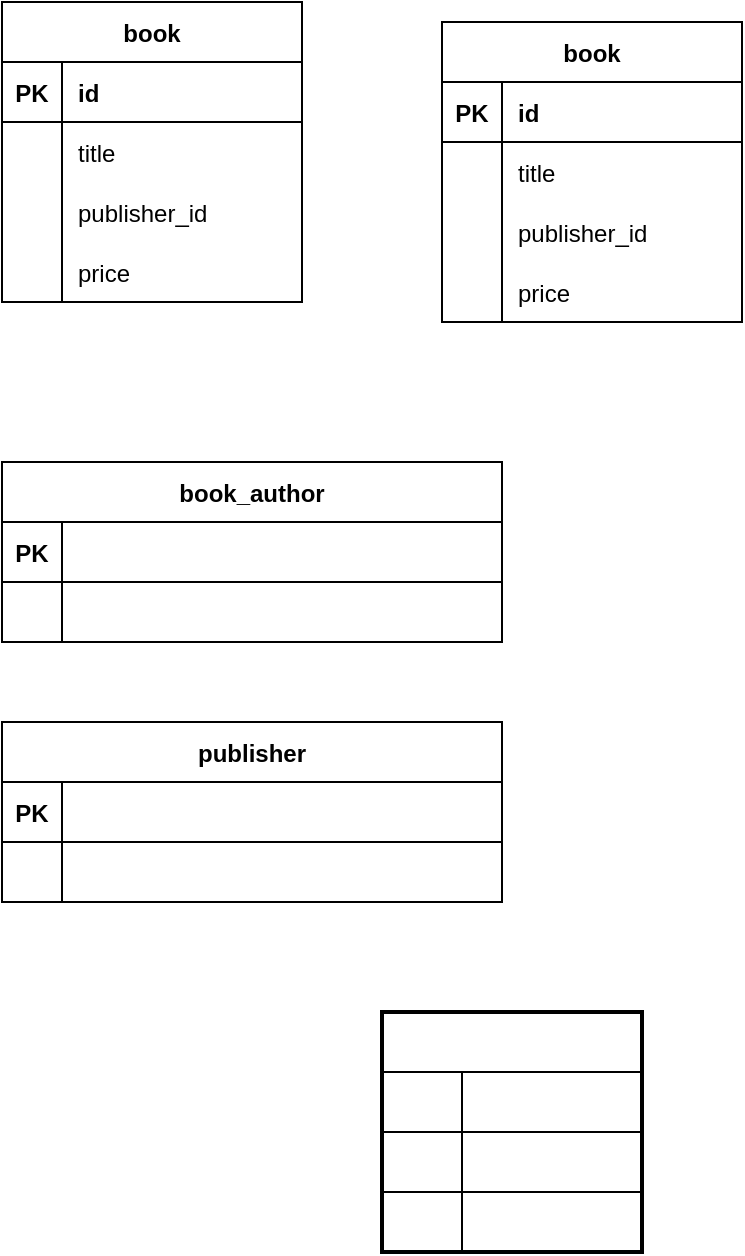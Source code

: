<mxfile version="24.8.0">
  <diagram id="R2lEEEUBdFMjLlhIrx00" name="Page-1">
    <mxGraphModel dx="490" dy="795" grid="1" gridSize="10" guides="1" tooltips="1" connect="1" arrows="1" fold="1" page="1" pageScale="1" pageWidth="850" pageHeight="1100" math="0" shadow="0" extFonts="Permanent Marker^https://fonts.googleapis.com/css?family=Permanent+Marker">
      <root>
        <mxCell id="0" />
        <mxCell id="1" parent="0" />
        <mxCell id="C-vyLk0tnHw3VtMMgP7b-23" value="book" style="shape=table;startSize=30;container=1;collapsible=1;childLayout=tableLayout;fixedRows=1;rowLines=0;fontStyle=1;align=center;resizeLast=1;" parent="1" vertex="1">
          <mxGeometry x="120" y="20" width="150" height="150" as="geometry" />
        </mxCell>
        <mxCell id="C-vyLk0tnHw3VtMMgP7b-24" value="" style="shape=partialRectangle;collapsible=0;dropTarget=0;pointerEvents=0;fillColor=none;points=[[0,0.5],[1,0.5]];portConstraint=eastwest;top=0;left=0;right=0;bottom=1;" parent="C-vyLk0tnHw3VtMMgP7b-23" vertex="1">
          <mxGeometry y="30" width="150" height="30" as="geometry" />
        </mxCell>
        <mxCell id="C-vyLk0tnHw3VtMMgP7b-25" value="PK" style="shape=partialRectangle;overflow=hidden;connectable=0;fillColor=none;top=0;left=0;bottom=0;right=0;fontStyle=1;" parent="C-vyLk0tnHw3VtMMgP7b-24" vertex="1">
          <mxGeometry width="30" height="30" as="geometry">
            <mxRectangle width="30" height="30" as="alternateBounds" />
          </mxGeometry>
        </mxCell>
        <mxCell id="C-vyLk0tnHw3VtMMgP7b-26" value="id" style="shape=partialRectangle;overflow=hidden;connectable=0;fillColor=none;top=0;left=0;bottom=0;right=0;align=left;spacingLeft=6;fontStyle=1;" parent="C-vyLk0tnHw3VtMMgP7b-24" vertex="1">
          <mxGeometry x="30" width="120" height="30" as="geometry">
            <mxRectangle width="120" height="30" as="alternateBounds" />
          </mxGeometry>
        </mxCell>
        <mxCell id="C-vyLk0tnHw3VtMMgP7b-27" value="" style="shape=partialRectangle;collapsible=0;dropTarget=0;pointerEvents=0;fillColor=none;points=[[0,0.5],[1,0.5]];portConstraint=eastwest;top=0;left=0;right=0;bottom=0;" parent="C-vyLk0tnHw3VtMMgP7b-23" vertex="1">
          <mxGeometry y="60" width="150" height="30" as="geometry" />
        </mxCell>
        <mxCell id="C-vyLk0tnHw3VtMMgP7b-28" value="" style="shape=partialRectangle;overflow=hidden;connectable=0;fillColor=none;top=0;left=0;bottom=0;right=0;" parent="C-vyLk0tnHw3VtMMgP7b-27" vertex="1">
          <mxGeometry width="30" height="30" as="geometry">
            <mxRectangle width="30" height="30" as="alternateBounds" />
          </mxGeometry>
        </mxCell>
        <mxCell id="C-vyLk0tnHw3VtMMgP7b-29" value="title" style="shape=partialRectangle;overflow=hidden;connectable=0;fillColor=none;top=0;left=0;bottom=0;right=0;align=left;spacingLeft=6;" parent="C-vyLk0tnHw3VtMMgP7b-27" vertex="1">
          <mxGeometry x="30" width="120" height="30" as="geometry">
            <mxRectangle width="120" height="30" as="alternateBounds" />
          </mxGeometry>
        </mxCell>
        <mxCell id="e19sy2kHAu4bcx7hqxTY-36" style="shape=partialRectangle;collapsible=0;dropTarget=0;pointerEvents=0;fillColor=none;points=[[0,0.5],[1,0.5]];portConstraint=eastwest;top=0;left=0;right=0;bottom=0;" vertex="1" parent="C-vyLk0tnHw3VtMMgP7b-23">
          <mxGeometry y="90" width="150" height="30" as="geometry" />
        </mxCell>
        <mxCell id="e19sy2kHAu4bcx7hqxTY-37" style="shape=partialRectangle;overflow=hidden;connectable=0;fillColor=none;top=0;left=0;bottom=0;right=0;" vertex="1" parent="e19sy2kHAu4bcx7hqxTY-36">
          <mxGeometry width="30" height="30" as="geometry">
            <mxRectangle width="30" height="30" as="alternateBounds" />
          </mxGeometry>
        </mxCell>
        <mxCell id="e19sy2kHAu4bcx7hqxTY-38" value="publisher_id" style="shape=partialRectangle;overflow=hidden;connectable=0;fillColor=none;top=0;left=0;bottom=0;right=0;align=left;spacingLeft=6;" vertex="1" parent="e19sy2kHAu4bcx7hqxTY-36">
          <mxGeometry x="30" width="120" height="30" as="geometry">
            <mxRectangle width="120" height="30" as="alternateBounds" />
          </mxGeometry>
        </mxCell>
        <mxCell id="e19sy2kHAu4bcx7hqxTY-39" style="shape=partialRectangle;collapsible=0;dropTarget=0;pointerEvents=0;fillColor=none;points=[[0,0.5],[1,0.5]];portConstraint=eastwest;top=0;left=0;right=0;bottom=0;" vertex="1" parent="C-vyLk0tnHw3VtMMgP7b-23">
          <mxGeometry y="120" width="150" height="30" as="geometry" />
        </mxCell>
        <mxCell id="e19sy2kHAu4bcx7hqxTY-40" style="shape=partialRectangle;overflow=hidden;connectable=0;fillColor=none;top=0;left=0;bottom=0;right=0;" vertex="1" parent="e19sy2kHAu4bcx7hqxTY-39">
          <mxGeometry width="30" height="30" as="geometry">
            <mxRectangle width="30" height="30" as="alternateBounds" />
          </mxGeometry>
        </mxCell>
        <mxCell id="e19sy2kHAu4bcx7hqxTY-41" value="price" style="shape=partialRectangle;overflow=hidden;connectable=0;fillColor=none;top=0;left=0;bottom=0;right=0;align=left;spacingLeft=6;" vertex="1" parent="e19sy2kHAu4bcx7hqxTY-39">
          <mxGeometry x="30" width="120" height="30" as="geometry">
            <mxRectangle width="120" height="30" as="alternateBounds" />
          </mxGeometry>
        </mxCell>
        <mxCell id="e19sy2kHAu4bcx7hqxTY-15" value="book_author" style="shape=table;startSize=30;container=1;collapsible=1;childLayout=tableLayout;fixedRows=1;rowLines=0;fontStyle=1;align=center;resizeLast=1;" vertex="1" parent="1">
          <mxGeometry x="120" y="250" width="250" height="90" as="geometry">
            <mxRectangle x="120" y="250" width="110" height="30" as="alternateBounds" />
          </mxGeometry>
        </mxCell>
        <mxCell id="e19sy2kHAu4bcx7hqxTY-16" value="" style="shape=partialRectangle;collapsible=0;dropTarget=0;pointerEvents=0;fillColor=none;points=[[0,0.5],[1,0.5]];portConstraint=eastwest;top=0;left=0;right=0;bottom=1;" vertex="1" parent="e19sy2kHAu4bcx7hqxTY-15">
          <mxGeometry y="30" width="250" height="30" as="geometry" />
        </mxCell>
        <mxCell id="e19sy2kHAu4bcx7hqxTY-17" value="PK" style="shape=partialRectangle;overflow=hidden;connectable=0;fillColor=none;top=0;left=0;bottom=0;right=0;fontStyle=1;" vertex="1" parent="e19sy2kHAu4bcx7hqxTY-16">
          <mxGeometry width="30" height="30" as="geometry">
            <mxRectangle width="30" height="30" as="alternateBounds" />
          </mxGeometry>
        </mxCell>
        <mxCell id="e19sy2kHAu4bcx7hqxTY-18" value="" style="shape=partialRectangle;overflow=hidden;connectable=0;fillColor=none;top=0;left=0;bottom=0;right=0;align=left;spacingLeft=6;fontStyle=5;" vertex="1" parent="e19sy2kHAu4bcx7hqxTY-16">
          <mxGeometry x="30" width="220" height="30" as="geometry">
            <mxRectangle width="220" height="30" as="alternateBounds" />
          </mxGeometry>
        </mxCell>
        <mxCell id="e19sy2kHAu4bcx7hqxTY-19" value="" style="shape=partialRectangle;collapsible=0;dropTarget=0;pointerEvents=0;fillColor=none;points=[[0,0.5],[1,0.5]];portConstraint=eastwest;top=0;left=0;right=0;bottom=0;" vertex="1" parent="e19sy2kHAu4bcx7hqxTY-15">
          <mxGeometry y="60" width="250" height="30" as="geometry" />
        </mxCell>
        <mxCell id="e19sy2kHAu4bcx7hqxTY-20" value="" style="shape=partialRectangle;overflow=hidden;connectable=0;fillColor=none;top=0;left=0;bottom=0;right=0;" vertex="1" parent="e19sy2kHAu4bcx7hqxTY-19">
          <mxGeometry width="30" height="30" as="geometry">
            <mxRectangle width="30" height="30" as="alternateBounds" />
          </mxGeometry>
        </mxCell>
        <mxCell id="e19sy2kHAu4bcx7hqxTY-21" value="" style="shape=partialRectangle;overflow=hidden;connectable=0;fillColor=none;top=0;left=0;bottom=0;right=0;align=left;spacingLeft=6;" vertex="1" parent="e19sy2kHAu4bcx7hqxTY-19">
          <mxGeometry x="30" width="220" height="30" as="geometry">
            <mxRectangle width="220" height="30" as="alternateBounds" />
          </mxGeometry>
        </mxCell>
        <mxCell id="e19sy2kHAu4bcx7hqxTY-22" value="publisher" style="shape=table;startSize=30;container=1;collapsible=1;childLayout=tableLayout;fixedRows=1;rowLines=0;fontStyle=1;align=center;resizeLast=1;" vertex="1" parent="1">
          <mxGeometry x="120" y="380" width="250" height="90" as="geometry" />
        </mxCell>
        <mxCell id="e19sy2kHAu4bcx7hqxTY-23" value="" style="shape=partialRectangle;collapsible=0;dropTarget=0;pointerEvents=0;fillColor=none;points=[[0,0.5],[1,0.5]];portConstraint=eastwest;top=0;left=0;right=0;bottom=1;" vertex="1" parent="e19sy2kHAu4bcx7hqxTY-22">
          <mxGeometry y="30" width="250" height="30" as="geometry" />
        </mxCell>
        <mxCell id="e19sy2kHAu4bcx7hqxTY-24" value="PK" style="shape=partialRectangle;overflow=hidden;connectable=0;fillColor=none;top=0;left=0;bottom=0;right=0;fontStyle=1;" vertex="1" parent="e19sy2kHAu4bcx7hqxTY-23">
          <mxGeometry width="30" height="30" as="geometry">
            <mxRectangle width="30" height="30" as="alternateBounds" />
          </mxGeometry>
        </mxCell>
        <mxCell id="e19sy2kHAu4bcx7hqxTY-25" value="" style="shape=partialRectangle;overflow=hidden;connectable=0;fillColor=none;top=0;left=0;bottom=0;right=0;align=left;spacingLeft=6;fontStyle=5;" vertex="1" parent="e19sy2kHAu4bcx7hqxTY-23">
          <mxGeometry x="30" width="220" height="30" as="geometry">
            <mxRectangle width="220" height="30" as="alternateBounds" />
          </mxGeometry>
        </mxCell>
        <mxCell id="e19sy2kHAu4bcx7hqxTY-26" value="" style="shape=partialRectangle;collapsible=0;dropTarget=0;pointerEvents=0;fillColor=none;points=[[0,0.5],[1,0.5]];portConstraint=eastwest;top=0;left=0;right=0;bottom=0;" vertex="1" parent="e19sy2kHAu4bcx7hqxTY-22">
          <mxGeometry y="60" width="250" height="30" as="geometry" />
        </mxCell>
        <mxCell id="e19sy2kHAu4bcx7hqxTY-27" value="" style="shape=partialRectangle;overflow=hidden;connectable=0;fillColor=none;top=0;left=0;bottom=0;right=0;" vertex="1" parent="e19sy2kHAu4bcx7hqxTY-26">
          <mxGeometry width="30" height="30" as="geometry">
            <mxRectangle width="30" height="30" as="alternateBounds" />
          </mxGeometry>
        </mxCell>
        <mxCell id="e19sy2kHAu4bcx7hqxTY-28" value="" style="shape=partialRectangle;overflow=hidden;connectable=0;fillColor=none;top=0;left=0;bottom=0;right=0;align=left;spacingLeft=6;" vertex="1" parent="e19sy2kHAu4bcx7hqxTY-26">
          <mxGeometry x="30" width="220" height="30" as="geometry">
            <mxRectangle width="220" height="30" as="alternateBounds" />
          </mxGeometry>
        </mxCell>
        <mxCell id="e19sy2kHAu4bcx7hqxTY-42" value="book" style="shape=table;startSize=30;container=1;collapsible=1;childLayout=tableLayout;fixedRows=1;rowLines=0;fontStyle=1;align=center;resizeLast=1;" vertex="1" parent="1">
          <mxGeometry x="340" y="30" width="150" height="150" as="geometry" />
        </mxCell>
        <mxCell id="e19sy2kHAu4bcx7hqxTY-43" value="" style="shape=partialRectangle;collapsible=0;dropTarget=0;pointerEvents=0;fillColor=none;points=[[0,0.5],[1,0.5]];portConstraint=eastwest;top=0;left=0;right=0;bottom=1;" vertex="1" parent="e19sy2kHAu4bcx7hqxTY-42">
          <mxGeometry y="30" width="150" height="30" as="geometry" />
        </mxCell>
        <mxCell id="e19sy2kHAu4bcx7hqxTY-44" value="PK" style="shape=partialRectangle;overflow=hidden;connectable=0;fillColor=none;top=0;left=0;bottom=0;right=0;fontStyle=1;" vertex="1" parent="e19sy2kHAu4bcx7hqxTY-43">
          <mxGeometry width="30" height="30" as="geometry">
            <mxRectangle width="30" height="30" as="alternateBounds" />
          </mxGeometry>
        </mxCell>
        <mxCell id="e19sy2kHAu4bcx7hqxTY-45" value="id" style="shape=partialRectangle;overflow=hidden;connectable=0;fillColor=none;top=0;left=0;bottom=0;right=0;align=left;spacingLeft=6;fontStyle=1;" vertex="1" parent="e19sy2kHAu4bcx7hqxTY-43">
          <mxGeometry x="30" width="120" height="30" as="geometry">
            <mxRectangle width="120" height="30" as="alternateBounds" />
          </mxGeometry>
        </mxCell>
        <mxCell id="e19sy2kHAu4bcx7hqxTY-46" value="" style="shape=partialRectangle;collapsible=0;dropTarget=0;pointerEvents=0;fillColor=none;points=[[0,0.5],[1,0.5]];portConstraint=eastwest;top=0;left=0;right=0;bottom=0;" vertex="1" parent="e19sy2kHAu4bcx7hqxTY-42">
          <mxGeometry y="60" width="150" height="30" as="geometry" />
        </mxCell>
        <mxCell id="e19sy2kHAu4bcx7hqxTY-47" value="" style="shape=partialRectangle;overflow=hidden;connectable=0;fillColor=none;top=0;left=0;bottom=0;right=0;" vertex="1" parent="e19sy2kHAu4bcx7hqxTY-46">
          <mxGeometry width="30" height="30" as="geometry">
            <mxRectangle width="30" height="30" as="alternateBounds" />
          </mxGeometry>
        </mxCell>
        <mxCell id="e19sy2kHAu4bcx7hqxTY-48" value="title" style="shape=partialRectangle;overflow=hidden;connectable=0;fillColor=none;top=0;left=0;bottom=0;right=0;align=left;spacingLeft=6;" vertex="1" parent="e19sy2kHAu4bcx7hqxTY-46">
          <mxGeometry x="30" width="120" height="30" as="geometry">
            <mxRectangle width="120" height="30" as="alternateBounds" />
          </mxGeometry>
        </mxCell>
        <mxCell id="e19sy2kHAu4bcx7hqxTY-49" style="shape=partialRectangle;collapsible=0;dropTarget=0;pointerEvents=0;fillColor=none;points=[[0,0.5],[1,0.5]];portConstraint=eastwest;top=0;left=0;right=0;bottom=0;" vertex="1" parent="e19sy2kHAu4bcx7hqxTY-42">
          <mxGeometry y="90" width="150" height="30" as="geometry" />
        </mxCell>
        <mxCell id="e19sy2kHAu4bcx7hqxTY-50" style="shape=partialRectangle;overflow=hidden;connectable=0;fillColor=none;top=0;left=0;bottom=0;right=0;" vertex="1" parent="e19sy2kHAu4bcx7hqxTY-49">
          <mxGeometry width="30" height="30" as="geometry">
            <mxRectangle width="30" height="30" as="alternateBounds" />
          </mxGeometry>
        </mxCell>
        <mxCell id="e19sy2kHAu4bcx7hqxTY-51" value="publisher_id" style="shape=partialRectangle;overflow=hidden;connectable=0;fillColor=none;top=0;left=0;bottom=0;right=0;align=left;spacingLeft=6;" vertex="1" parent="e19sy2kHAu4bcx7hqxTY-49">
          <mxGeometry x="30" width="120" height="30" as="geometry">
            <mxRectangle width="120" height="30" as="alternateBounds" />
          </mxGeometry>
        </mxCell>
        <mxCell id="e19sy2kHAu4bcx7hqxTY-52" style="shape=partialRectangle;collapsible=0;dropTarget=0;pointerEvents=0;fillColor=none;points=[[0,0.5],[1,0.5]];portConstraint=eastwest;top=0;left=0;right=0;bottom=0;" vertex="1" parent="e19sy2kHAu4bcx7hqxTY-42">
          <mxGeometry y="120" width="150" height="30" as="geometry" />
        </mxCell>
        <mxCell id="e19sy2kHAu4bcx7hqxTY-53" style="shape=partialRectangle;overflow=hidden;connectable=0;fillColor=none;top=0;left=0;bottom=0;right=0;" vertex="1" parent="e19sy2kHAu4bcx7hqxTY-52">
          <mxGeometry width="30" height="30" as="geometry">
            <mxRectangle width="30" height="30" as="alternateBounds" />
          </mxGeometry>
        </mxCell>
        <mxCell id="e19sy2kHAu4bcx7hqxTY-54" value="price" style="shape=partialRectangle;overflow=hidden;connectable=0;fillColor=none;top=0;left=0;bottom=0;right=0;align=left;spacingLeft=6;" vertex="1" parent="e19sy2kHAu4bcx7hqxTY-52">
          <mxGeometry x="30" width="120" height="30" as="geometry">
            <mxRectangle width="120" height="30" as="alternateBounds" />
          </mxGeometry>
        </mxCell>
        <mxCell id="e19sy2kHAu4bcx7hqxTY-56" value="" style="rounded=0;whiteSpace=wrap;html=1;strokeWidth=2;fillColor=none;" vertex="1" parent="1">
          <mxGeometry x="310" y="525" width="130" height="120" as="geometry" />
        </mxCell>
        <mxCell id="e19sy2kHAu4bcx7hqxTY-57" value="" style="rounded=0;whiteSpace=wrap;html=1;fillColor=none;" vertex="1" parent="1">
          <mxGeometry x="310" y="555" width="130" height="30" as="geometry" />
        </mxCell>
        <mxCell id="e19sy2kHAu4bcx7hqxTY-58" value="" style="rounded=0;whiteSpace=wrap;html=1;fillColor=none;" vertex="1" parent="1">
          <mxGeometry x="310" y="585" width="130" height="30" as="geometry" />
        </mxCell>
        <mxCell id="e19sy2kHAu4bcx7hqxTY-59" value="" style="rounded=0;whiteSpace=wrap;html=1;fillColor=none;" vertex="1" parent="1">
          <mxGeometry x="310" y="615" width="130" height="30" as="geometry" />
        </mxCell>
        <mxCell id="e19sy2kHAu4bcx7hqxTY-60" value="" style="rounded=0;whiteSpace=wrap;html=1;fillColor=none;" vertex="1" parent="1">
          <mxGeometry x="310" y="555" width="40" height="90" as="geometry" />
        </mxCell>
      </root>
    </mxGraphModel>
  </diagram>
</mxfile>
